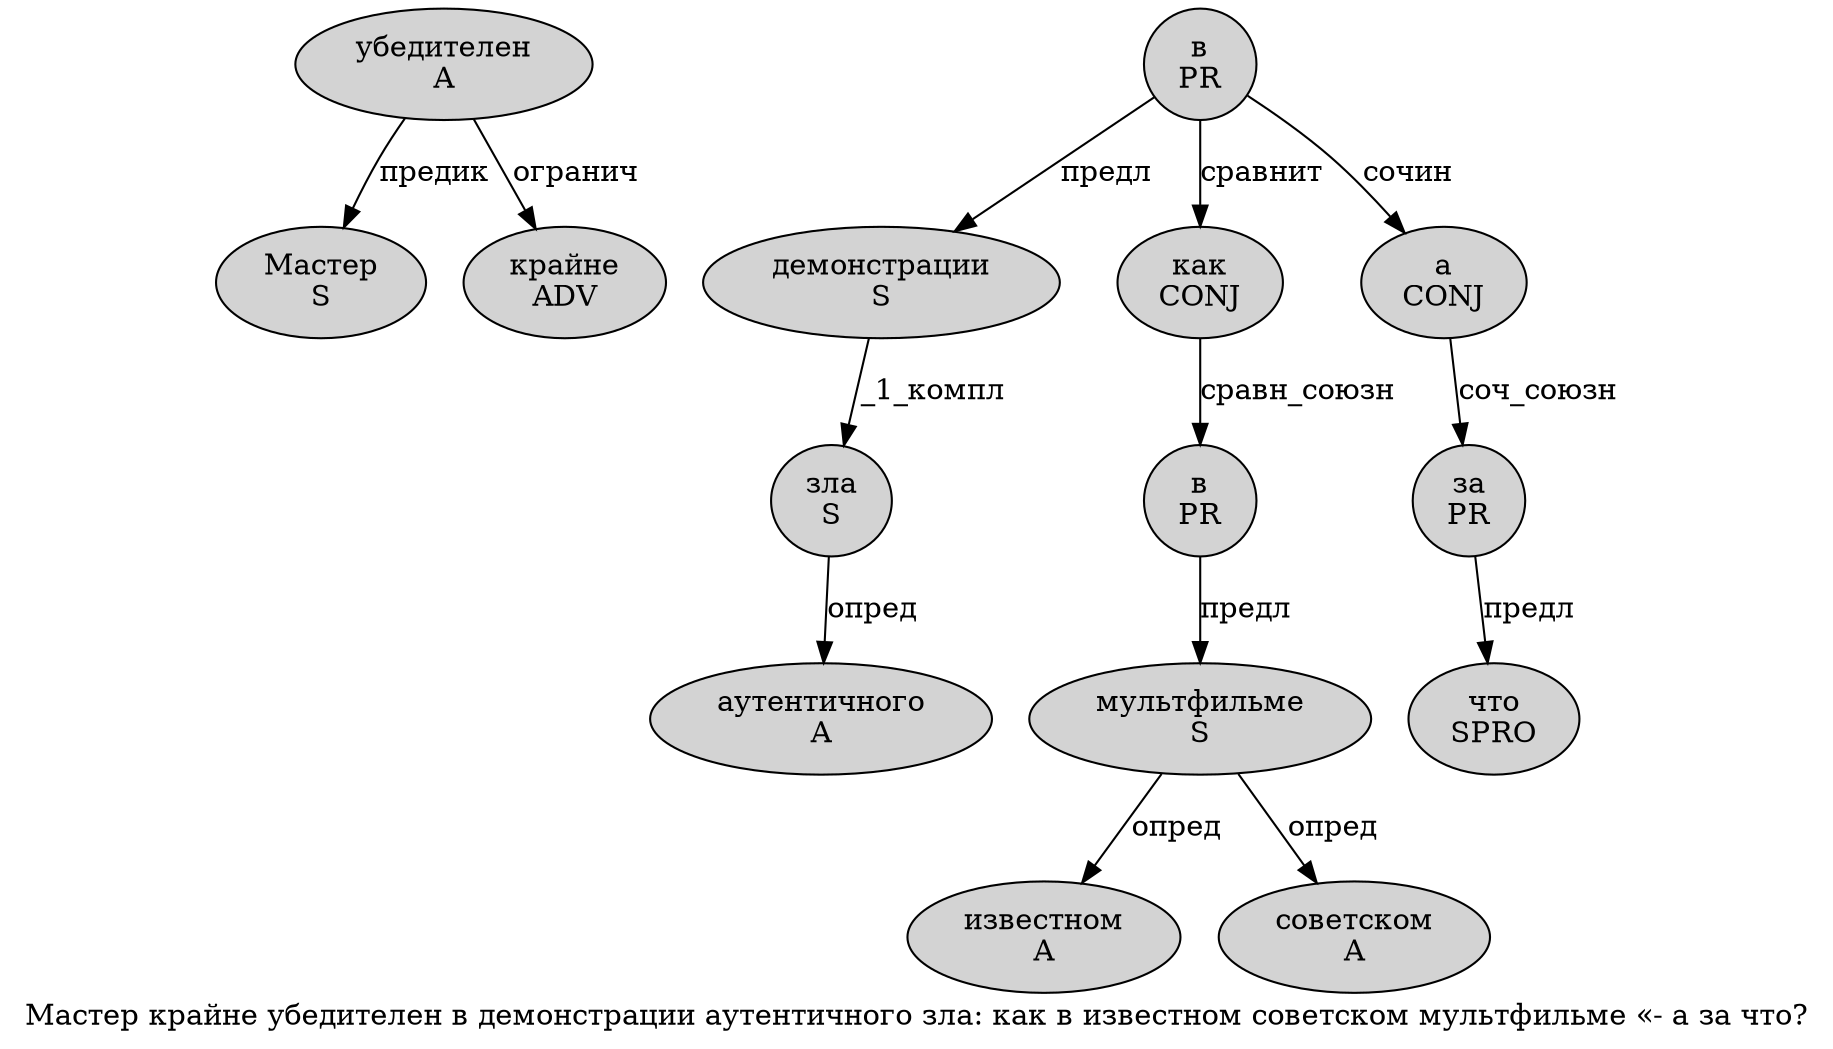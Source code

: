 digraph SENTENCE_3903 {
	graph [label="Мастер крайне убедителен в демонстрации аутентичного зла: как в известном советском мультфильме «- а за что?"]
	node [style=filled]
		0 [label="Мастер
S" color="" fillcolor=lightgray penwidth=1 shape=ellipse]
		1 [label="крайне
ADV" color="" fillcolor=lightgray penwidth=1 shape=ellipse]
		2 [label="убедителен
A" color="" fillcolor=lightgray penwidth=1 shape=ellipse]
		3 [label="в
PR" color="" fillcolor=lightgray penwidth=1 shape=ellipse]
		4 [label="демонстрации
S" color="" fillcolor=lightgray penwidth=1 shape=ellipse]
		5 [label="аутентичного
A" color="" fillcolor=lightgray penwidth=1 shape=ellipse]
		6 [label="зла
S" color="" fillcolor=lightgray penwidth=1 shape=ellipse]
		8 [label="как
CONJ" color="" fillcolor=lightgray penwidth=1 shape=ellipse]
		9 [label="в
PR" color="" fillcolor=lightgray penwidth=1 shape=ellipse]
		10 [label="известном
A" color="" fillcolor=lightgray penwidth=1 shape=ellipse]
		11 [label="советском
A" color="" fillcolor=lightgray penwidth=1 shape=ellipse]
		12 [label="мультфильме
S" color="" fillcolor=lightgray penwidth=1 shape=ellipse]
		15 [label="а
CONJ" color="" fillcolor=lightgray penwidth=1 shape=ellipse]
		16 [label="за
PR" color="" fillcolor=lightgray penwidth=1 shape=ellipse]
		17 [label="что
SPRO" color="" fillcolor=lightgray penwidth=1 shape=ellipse]
			4 -> 6 [label="_1_компл"]
			12 -> 10 [label="опред"]
			12 -> 11 [label="опред"]
			8 -> 9 [label="сравн_союзн"]
			9 -> 12 [label="предл"]
			15 -> 16 [label="соч_союзн"]
			2 -> 0 [label="предик"]
			2 -> 1 [label="огранич"]
			6 -> 5 [label="опред"]
			16 -> 17 [label="предл"]
			3 -> 4 [label="предл"]
			3 -> 8 [label="сравнит"]
			3 -> 15 [label="сочин"]
}